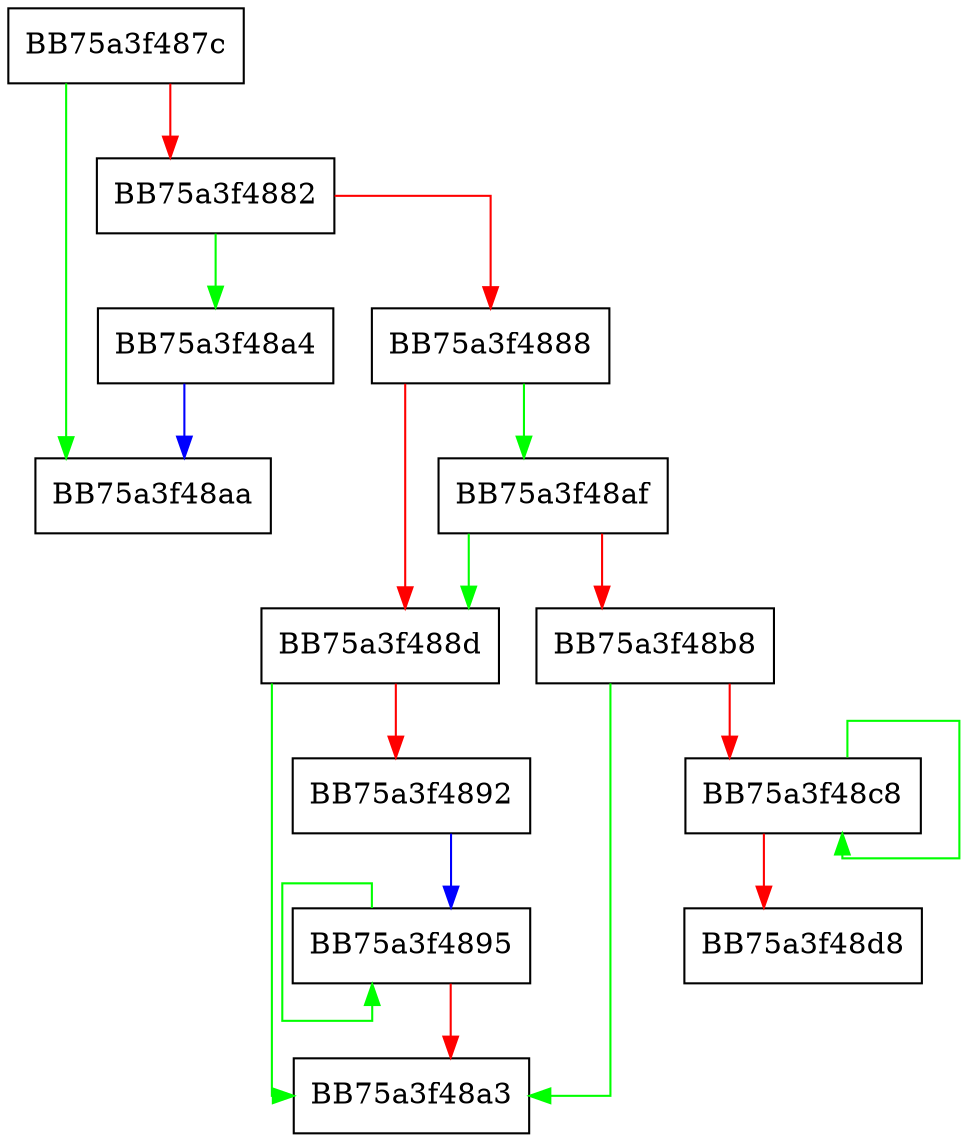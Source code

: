 digraph mimenMlexer__mlex__memmove {
  node [shape="box"];
  graph [splines=ortho];
  BB75a3f487c -> BB75a3f48aa [color="green"];
  BB75a3f487c -> BB75a3f4882 [color="red"];
  BB75a3f4882 -> BB75a3f48a4 [color="green"];
  BB75a3f4882 -> BB75a3f4888 [color="red"];
  BB75a3f4888 -> BB75a3f48af [color="green"];
  BB75a3f4888 -> BB75a3f488d [color="red"];
  BB75a3f488d -> BB75a3f48a3 [color="green"];
  BB75a3f488d -> BB75a3f4892 [color="red"];
  BB75a3f4892 -> BB75a3f4895 [color="blue"];
  BB75a3f4895 -> BB75a3f4895 [color="green"];
  BB75a3f4895 -> BB75a3f48a3 [color="red"];
  BB75a3f48a4 -> BB75a3f48aa [color="blue"];
  BB75a3f48af -> BB75a3f488d [color="green"];
  BB75a3f48af -> BB75a3f48b8 [color="red"];
  BB75a3f48b8 -> BB75a3f48a3 [color="green"];
  BB75a3f48b8 -> BB75a3f48c8 [color="red"];
  BB75a3f48c8 -> BB75a3f48c8 [color="green"];
  BB75a3f48c8 -> BB75a3f48d8 [color="red"];
}